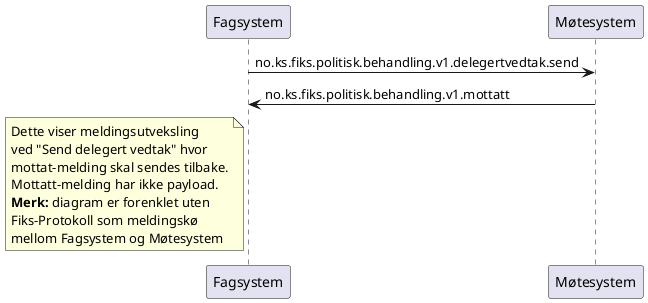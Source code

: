 @startuml
participant Fagsystem as "Fagsystem"
participant Møtesystem as "Møtesystem"

Fagsystem -> Møtesystem : no.ks.fiks.politisk.behandling.v1.delegertvedtak.send
Fagsystem <- Møtesystem : no.ks.fiks.politisk.behandling.v1.mottatt

note left of Fagsystem
Dette viser meldingsutveksling
ved "Send delegert vedtak" hvor 
mottat-melding skal sendes tilbake.
Mottatt-melding har ikke payload.
**Merk:** diagram er forenklet uten
Fiks-Protokoll som meldingskø
mellom Fagsystem og Møtesystem
end note

@enduml